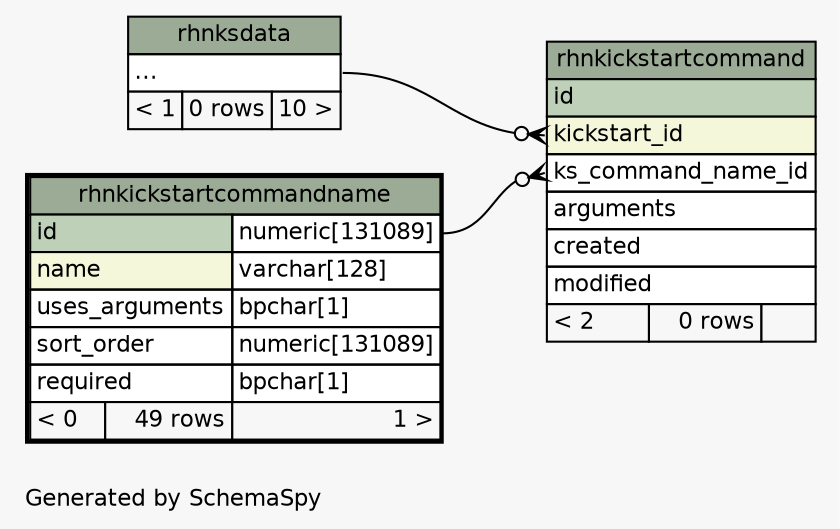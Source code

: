 // dot 2.26.0 on Linux 2.6.32-504.el6.x86_64
// SchemaSpy rev 590
digraph "twoDegreesRelationshipsDiagram" {
  graph [
    rankdir="RL"
    bgcolor="#f7f7f7"
    label="\nGenerated by SchemaSpy"
    labeljust="l"
    nodesep="0.18"
    ranksep="0.46"
    fontname="Helvetica"
    fontsize="11"
  ];
  node [
    fontname="Helvetica"
    fontsize="11"
    shape="plaintext"
  ];
  edge [
    arrowsize="0.8"
  ];
  "rhnkickstartcommand":"kickstart_id":w -> "rhnksdata":"elipses":e [arrowhead=none dir=back arrowtail=crowodot];
  "rhnkickstartcommand":"ks_command_name_id":w -> "rhnkickstartcommandname":"id.type":e [arrowhead=none dir=back arrowtail=crowodot];
  "rhnkickstartcommand" [
    label=<
    <TABLE BORDER="0" CELLBORDER="1" CELLSPACING="0" BGCOLOR="#ffffff">
      <TR><TD COLSPAN="3" BGCOLOR="#9bab96" ALIGN="CENTER">rhnkickstartcommand</TD></TR>
      <TR><TD PORT="id" COLSPAN="3" BGCOLOR="#bed1b8" ALIGN="LEFT">id</TD></TR>
      <TR><TD PORT="kickstart_id" COLSPAN="3" BGCOLOR="#f4f7da" ALIGN="LEFT">kickstart_id</TD></TR>
      <TR><TD PORT="ks_command_name_id" COLSPAN="3" ALIGN="LEFT">ks_command_name_id</TD></TR>
      <TR><TD PORT="arguments" COLSPAN="3" ALIGN="LEFT">arguments</TD></TR>
      <TR><TD PORT="created" COLSPAN="3" ALIGN="LEFT">created</TD></TR>
      <TR><TD PORT="modified" COLSPAN="3" ALIGN="LEFT">modified</TD></TR>
      <TR><TD ALIGN="LEFT" BGCOLOR="#f7f7f7">&lt; 2</TD><TD ALIGN="RIGHT" BGCOLOR="#f7f7f7">0 rows</TD><TD ALIGN="RIGHT" BGCOLOR="#f7f7f7">  </TD></TR>
    </TABLE>>
    URL="rhnkickstartcommand.html"
    tooltip="rhnkickstartcommand"
  ];
  "rhnkickstartcommandname" [
    label=<
    <TABLE BORDER="2" CELLBORDER="1" CELLSPACING="0" BGCOLOR="#ffffff">
      <TR><TD COLSPAN="3" BGCOLOR="#9bab96" ALIGN="CENTER">rhnkickstartcommandname</TD></TR>
      <TR><TD PORT="id" COLSPAN="2" BGCOLOR="#bed1b8" ALIGN="LEFT">id</TD><TD PORT="id.type" ALIGN="LEFT">numeric[131089]</TD></TR>
      <TR><TD PORT="name" COLSPAN="2" BGCOLOR="#f4f7da" ALIGN="LEFT">name</TD><TD PORT="name.type" ALIGN="LEFT">varchar[128]</TD></TR>
      <TR><TD PORT="uses_arguments" COLSPAN="2" ALIGN="LEFT">uses_arguments</TD><TD PORT="uses_arguments.type" ALIGN="LEFT">bpchar[1]</TD></TR>
      <TR><TD PORT="sort_order" COLSPAN="2" ALIGN="LEFT">sort_order</TD><TD PORT="sort_order.type" ALIGN="LEFT">numeric[131089]</TD></TR>
      <TR><TD PORT="required" COLSPAN="2" ALIGN="LEFT">required</TD><TD PORT="required.type" ALIGN="LEFT">bpchar[1]</TD></TR>
      <TR><TD ALIGN="LEFT" BGCOLOR="#f7f7f7">&lt; 0</TD><TD ALIGN="RIGHT" BGCOLOR="#f7f7f7">49 rows</TD><TD ALIGN="RIGHT" BGCOLOR="#f7f7f7">1 &gt;</TD></TR>
    </TABLE>>
    URL="rhnkickstartcommandname.html"
    tooltip="rhnkickstartcommandname"
  ];
  "rhnksdata" [
    label=<
    <TABLE BORDER="0" CELLBORDER="1" CELLSPACING="0" BGCOLOR="#ffffff">
      <TR><TD COLSPAN="3" BGCOLOR="#9bab96" ALIGN="CENTER">rhnksdata</TD></TR>
      <TR><TD PORT="elipses" COLSPAN="3" ALIGN="LEFT">...</TD></TR>
      <TR><TD ALIGN="LEFT" BGCOLOR="#f7f7f7">&lt; 1</TD><TD ALIGN="RIGHT" BGCOLOR="#f7f7f7">0 rows</TD><TD ALIGN="RIGHT" BGCOLOR="#f7f7f7">10 &gt;</TD></TR>
    </TABLE>>
    URL="rhnksdata.html"
    tooltip="rhnksdata"
  ];
}
